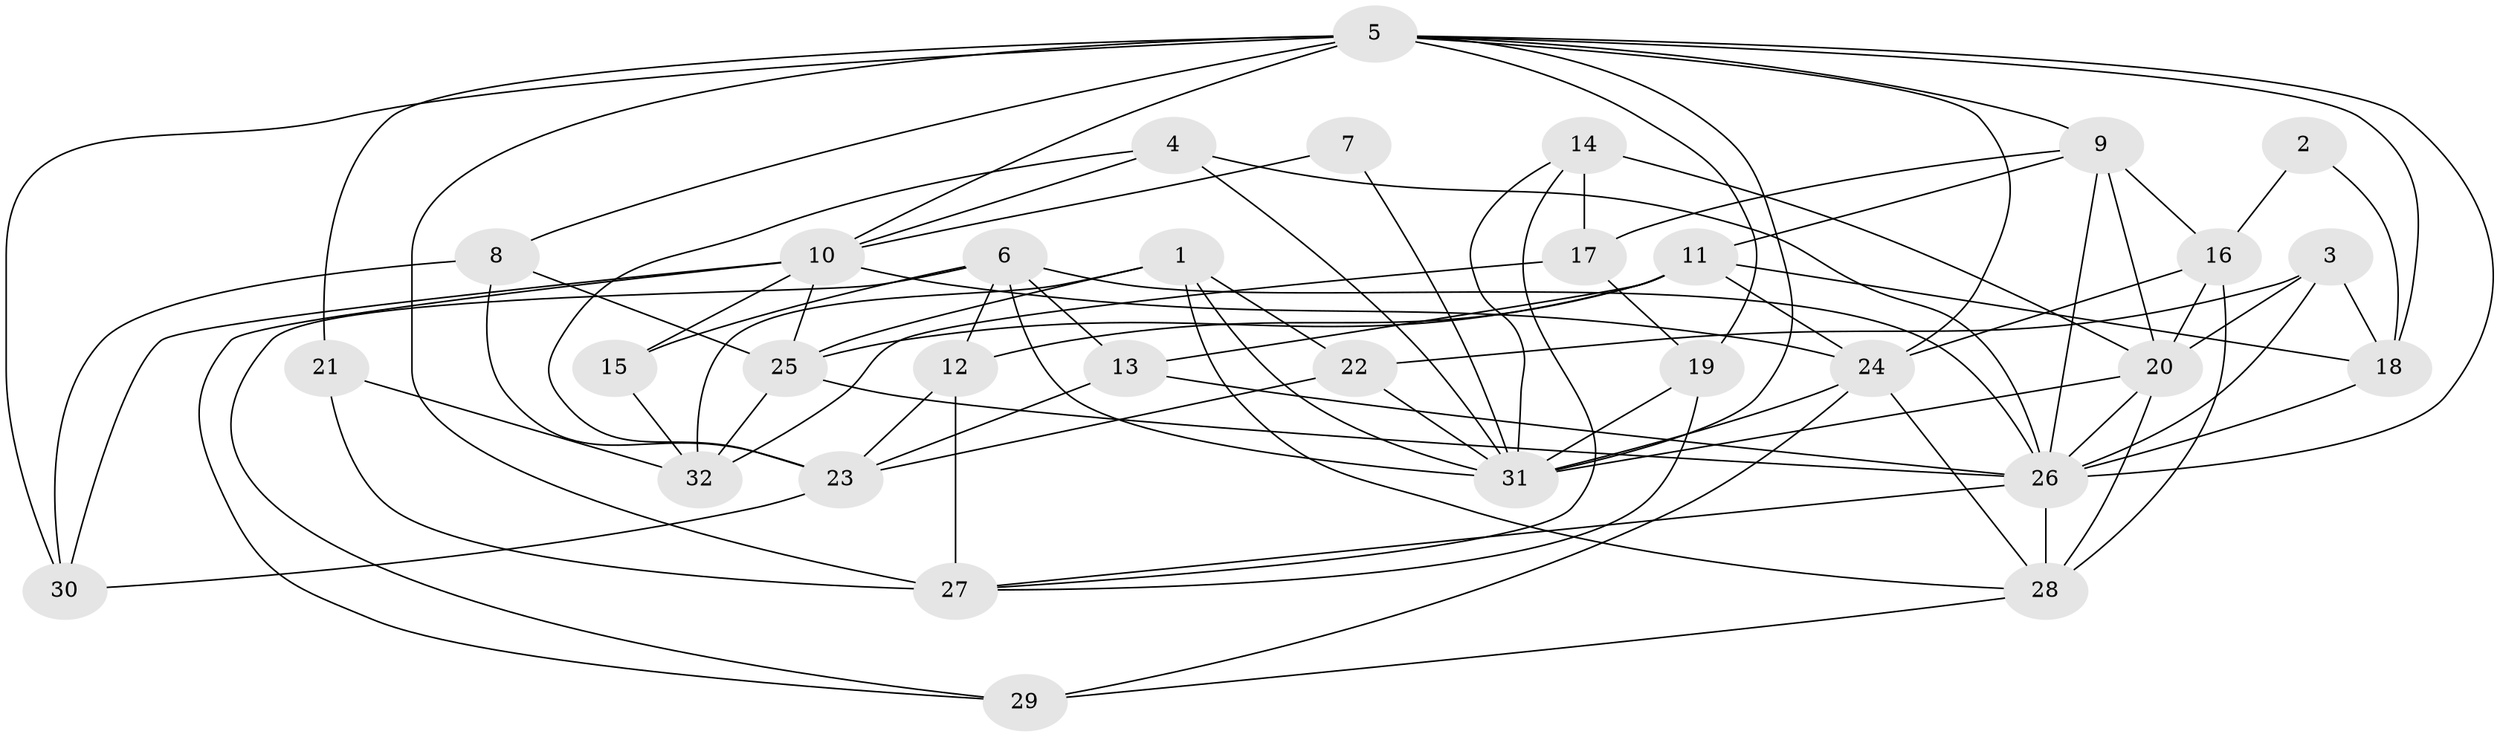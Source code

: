 // original degree distribution, {4: 0.375, 5: 0.140625, 6: 0.0625, 2: 0.0625, 3: 0.3125, 7: 0.03125, 9: 0.015625}
// Generated by graph-tools (version 1.1) at 2025/26/03/09/25 03:26:15]
// undirected, 32 vertices, 85 edges
graph export_dot {
graph [start="1"]
  node [color=gray90,style=filled];
  1;
  2;
  3;
  4;
  5;
  6;
  7;
  8;
  9;
  10;
  11;
  12;
  13;
  14;
  15;
  16;
  17;
  18;
  19;
  20;
  21;
  22;
  23;
  24;
  25;
  26;
  27;
  28;
  29;
  30;
  31;
  32;
  1 -- 22 [weight=1.0];
  1 -- 25 [weight=2.0];
  1 -- 28 [weight=1.0];
  1 -- 31 [weight=1.0];
  1 -- 32 [weight=1.0];
  2 -- 16 [weight=1.0];
  2 -- 18 [weight=1.0];
  3 -- 18 [weight=1.0];
  3 -- 20 [weight=1.0];
  3 -- 22 [weight=1.0];
  3 -- 26 [weight=1.0];
  4 -- 10 [weight=1.0];
  4 -- 23 [weight=1.0];
  4 -- 26 [weight=1.0];
  4 -- 31 [weight=1.0];
  5 -- 8 [weight=1.0];
  5 -- 9 [weight=1.0];
  5 -- 10 [weight=1.0];
  5 -- 18 [weight=1.0];
  5 -- 19 [weight=1.0];
  5 -- 21 [weight=1.0];
  5 -- 24 [weight=1.0];
  5 -- 26 [weight=2.0];
  5 -- 27 [weight=2.0];
  5 -- 30 [weight=2.0];
  5 -- 31 [weight=1.0];
  6 -- 12 [weight=1.0];
  6 -- 13 [weight=1.0];
  6 -- 15 [weight=1.0];
  6 -- 26 [weight=1.0];
  6 -- 29 [weight=1.0];
  6 -- 31 [weight=1.0];
  7 -- 10 [weight=1.0];
  7 -- 31 [weight=1.0];
  8 -- 23 [weight=1.0];
  8 -- 25 [weight=2.0];
  8 -- 30 [weight=1.0];
  9 -- 11 [weight=1.0];
  9 -- 16 [weight=1.0];
  9 -- 17 [weight=1.0];
  9 -- 20 [weight=1.0];
  9 -- 26 [weight=1.0];
  10 -- 15 [weight=1.0];
  10 -- 24 [weight=1.0];
  10 -- 25 [weight=1.0];
  10 -- 29 [weight=1.0];
  10 -- 30 [weight=1.0];
  11 -- 12 [weight=1.0];
  11 -- 13 [weight=1.0];
  11 -- 18 [weight=2.0];
  11 -- 24 [weight=1.0];
  11 -- 25 [weight=1.0];
  12 -- 23 [weight=1.0];
  12 -- 27 [weight=1.0];
  13 -- 23 [weight=1.0];
  13 -- 26 [weight=1.0];
  14 -- 17 [weight=2.0];
  14 -- 20 [weight=1.0];
  14 -- 27 [weight=1.0];
  14 -- 31 [weight=1.0];
  15 -- 32 [weight=1.0];
  16 -- 20 [weight=1.0];
  16 -- 24 [weight=1.0];
  16 -- 28 [weight=1.0];
  17 -- 19 [weight=1.0];
  17 -- 32 [weight=1.0];
  18 -- 26 [weight=1.0];
  19 -- 27 [weight=1.0];
  19 -- 31 [weight=1.0];
  20 -- 26 [weight=1.0];
  20 -- 28 [weight=1.0];
  20 -- 31 [weight=1.0];
  21 -- 27 [weight=1.0];
  21 -- 32 [weight=1.0];
  22 -- 23 [weight=1.0];
  22 -- 31 [weight=1.0];
  23 -- 30 [weight=1.0];
  24 -- 28 [weight=1.0];
  24 -- 29 [weight=1.0];
  24 -- 31 [weight=1.0];
  25 -- 26 [weight=1.0];
  25 -- 32 [weight=1.0];
  26 -- 27 [weight=1.0];
  26 -- 28 [weight=3.0];
  28 -- 29 [weight=1.0];
}
